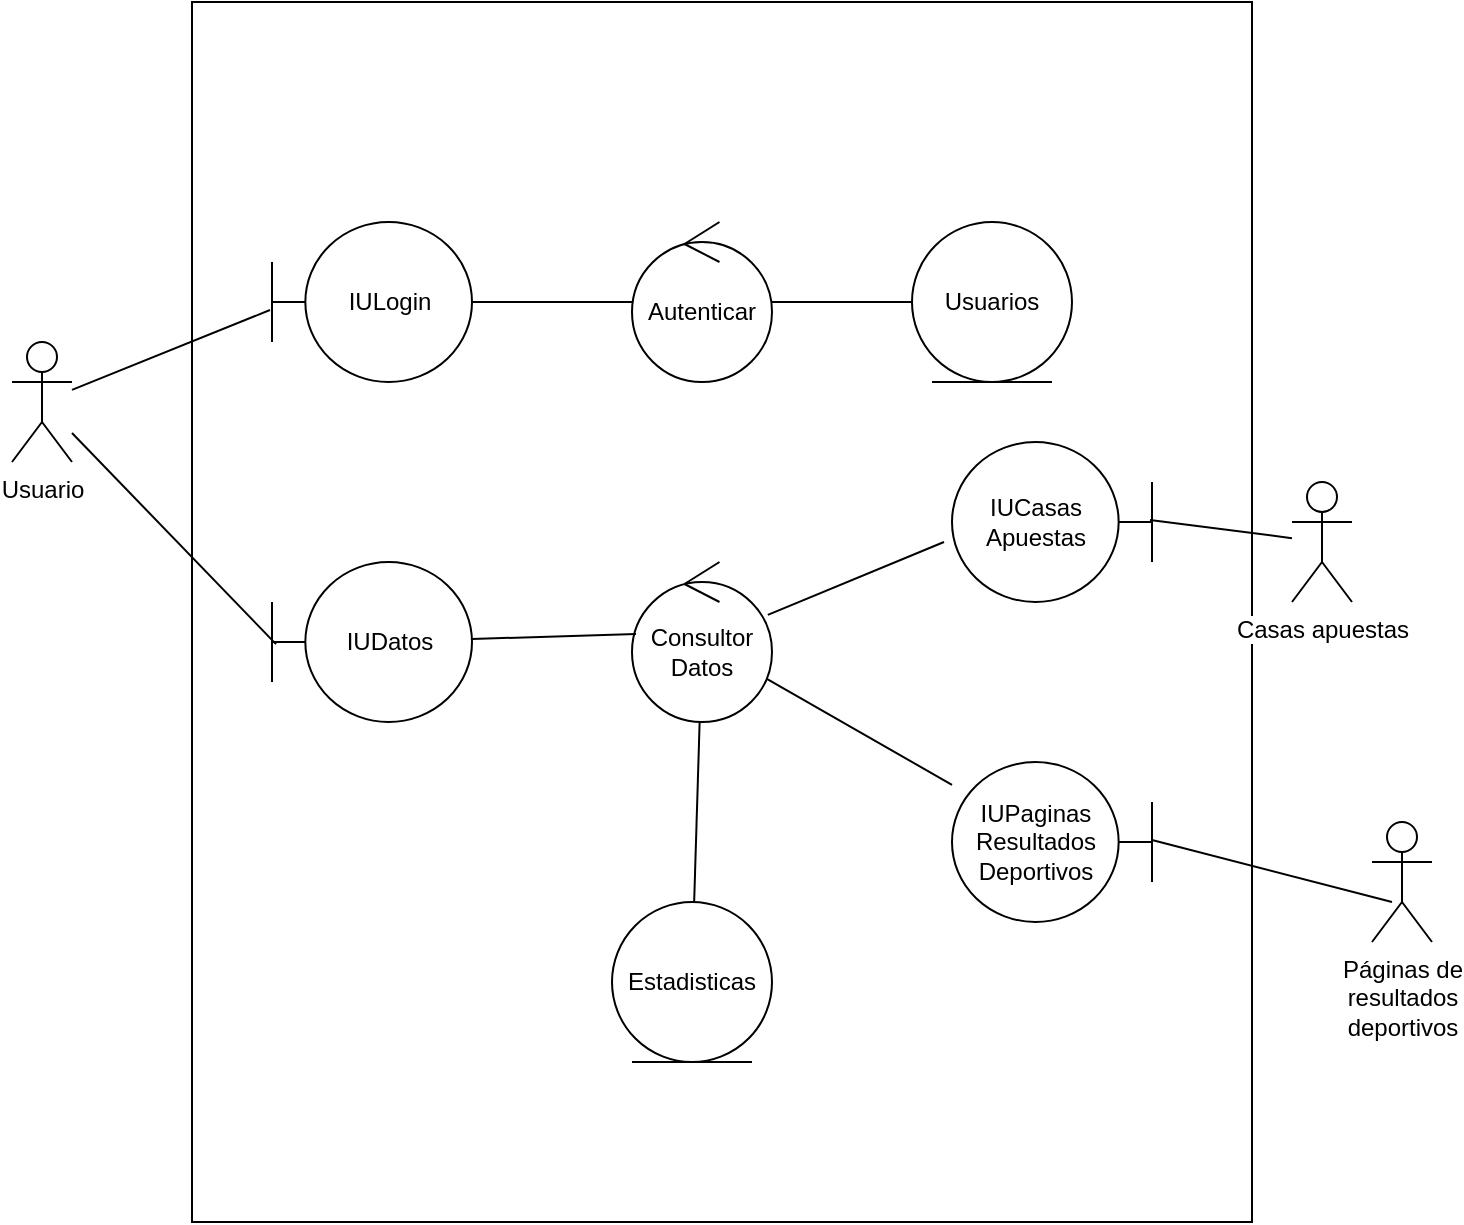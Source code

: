 <mxfile version="12.5.5" type="github">
  <diagram id="sGHDczZBu-DUSyE2jVfI" name="Page-1">
    <mxGraphModel dx="782" dy="738" grid="1" gridSize="10" guides="1" tooltips="1" connect="1" arrows="1" fold="1" page="1" pageScale="1" pageWidth="850" pageHeight="1100" math="0" shadow="0">
      <root>
        <mxCell id="0"/>
        <mxCell id="1" parent="0"/>
        <mxCell id="Kb2IKhhoHodHiHDPedFr-25" value="" style="rounded=0;whiteSpace=wrap;html=1;fillColor=none;" vertex="1" parent="1">
          <mxGeometry x="120" y="30" width="530" height="610" as="geometry"/>
        </mxCell>
        <mxCell id="Kb2IKhhoHodHiHDPedFr-9" style="rounded=0;orthogonalLoop=1;jettySize=auto;html=1;endArrow=none;endFill=0;" edge="1" parent="1" source="Kb2IKhhoHodHiHDPedFr-1">
          <mxGeometry relative="1" as="geometry">
            <mxPoint x="159" y="184" as="targetPoint"/>
          </mxGeometry>
        </mxCell>
        <mxCell id="Kb2IKhhoHodHiHDPedFr-1" value="Usuario" style="shape=umlActor;verticalLabelPosition=bottom;labelBackgroundColor=#ffffff;verticalAlign=top;html=1;outlineConnect=0;" vertex="1" parent="1">
          <mxGeometry x="30" y="200" width="30" height="60" as="geometry"/>
        </mxCell>
        <mxCell id="Kb2IKhhoHodHiHDPedFr-2" value="Casas apuestas" style="shape=umlActor;verticalLabelPosition=bottom;labelBackgroundColor=#ffffff;verticalAlign=top;html=1;outlineConnect=0;" vertex="1" parent="1">
          <mxGeometry x="670" y="270" width="30" height="60" as="geometry"/>
        </mxCell>
        <mxCell id="Kb2IKhhoHodHiHDPedFr-3" value="&lt;div&gt;Páginas de &lt;br&gt;&lt;/div&gt;&lt;div&gt;resultados &lt;br&gt;&lt;/div&gt;&lt;div&gt;deportivos&lt;/div&gt;" style="shape=umlActor;verticalLabelPosition=bottom;labelBackgroundColor=#ffffff;verticalAlign=top;html=1;outlineConnect=0;" vertex="1" parent="1">
          <mxGeometry x="710" y="440" width="30" height="60" as="geometry"/>
        </mxCell>
        <mxCell id="Kb2IKhhoHodHiHDPedFr-10" style="edgeStyle=none;rounded=0;orthogonalLoop=1;jettySize=auto;html=1;endArrow=none;endFill=0;" edge="1" parent="1" source="Kb2IKhhoHodHiHDPedFr-4" target="Kb2IKhhoHodHiHDPedFr-7">
          <mxGeometry relative="1" as="geometry"/>
        </mxCell>
        <mxCell id="Kb2IKhhoHodHiHDPedFr-4" value="IULogin" style="shape=umlBoundary;whiteSpace=wrap;html=1;" vertex="1" parent="1">
          <mxGeometry x="160" y="140" width="100" height="80" as="geometry"/>
        </mxCell>
        <mxCell id="Kb2IKhhoHodHiHDPedFr-16" style="edgeStyle=none;rounded=0;orthogonalLoop=1;jettySize=auto;html=1;endArrow=none;endFill=0;exitX=0.01;exitY=0.513;exitDx=0;exitDy=0;exitPerimeter=0;" edge="1" parent="1" source="Kb2IKhhoHodHiHDPedFr-5" target="Kb2IKhhoHodHiHDPedFr-2">
          <mxGeometry relative="1" as="geometry"/>
        </mxCell>
        <mxCell id="Kb2IKhhoHodHiHDPedFr-5" value="&lt;div&gt;IUCasas&lt;/div&gt;&lt;div&gt;Apuestas&lt;/div&gt;" style="shape=umlBoundary;whiteSpace=wrap;html=1;direction=west;" vertex="1" parent="1">
          <mxGeometry x="500" y="250" width="100" height="80" as="geometry"/>
        </mxCell>
        <mxCell id="Kb2IKhhoHodHiHDPedFr-18" style="edgeStyle=none;rounded=0;orthogonalLoop=1;jettySize=auto;html=1;entryX=0.333;entryY=0.667;entryDx=0;entryDy=0;entryPerimeter=0;endArrow=none;endFill=0;exitX=0;exitY=0.513;exitDx=0;exitDy=0;exitPerimeter=0;" edge="1" parent="1" source="Kb2IKhhoHodHiHDPedFr-6" target="Kb2IKhhoHodHiHDPedFr-3">
          <mxGeometry relative="1" as="geometry"/>
        </mxCell>
        <mxCell id="Kb2IKhhoHodHiHDPedFr-6" value="&lt;div&gt;IUPaginas&lt;/div&gt;&lt;div&gt;Resultados&lt;/div&gt;&lt;div&gt;Deportivos&lt;br&gt;&lt;/div&gt;" style="shape=umlBoundary;whiteSpace=wrap;html=1;direction=west;" vertex="1" parent="1">
          <mxGeometry x="500" y="410" width="100" height="80" as="geometry"/>
        </mxCell>
        <mxCell id="Kb2IKhhoHodHiHDPedFr-11" style="edgeStyle=none;rounded=0;orthogonalLoop=1;jettySize=auto;html=1;entryX=0;entryY=0.5;entryDx=0;entryDy=0;endArrow=none;endFill=0;" edge="1" parent="1" source="Kb2IKhhoHodHiHDPedFr-7" target="Kb2IKhhoHodHiHDPedFr-8">
          <mxGeometry relative="1" as="geometry"/>
        </mxCell>
        <mxCell id="Kb2IKhhoHodHiHDPedFr-7" value="Autenticar" style="ellipse;shape=umlControl;whiteSpace=wrap;html=1;" vertex="1" parent="1">
          <mxGeometry x="340" y="140" width="70" height="80" as="geometry"/>
        </mxCell>
        <mxCell id="Kb2IKhhoHodHiHDPedFr-8" value="Usuarios" style="ellipse;shape=umlEntity;whiteSpace=wrap;html=1;" vertex="1" parent="1">
          <mxGeometry x="480" y="140" width="80" height="80" as="geometry"/>
        </mxCell>
        <mxCell id="Kb2IKhhoHodHiHDPedFr-14" style="edgeStyle=none;rounded=0;orthogonalLoop=1;jettySize=auto;html=1;entryX=1.04;entryY=0.375;entryDx=0;entryDy=0;entryPerimeter=0;endArrow=none;endFill=0;" edge="1" parent="1" source="Kb2IKhhoHodHiHDPedFr-12" target="Kb2IKhhoHodHiHDPedFr-5">
          <mxGeometry relative="1" as="geometry"/>
        </mxCell>
        <mxCell id="Kb2IKhhoHodHiHDPedFr-15" style="edgeStyle=none;rounded=0;orthogonalLoop=1;jettySize=auto;html=1;endArrow=none;endFill=0;" edge="1" parent="1" source="Kb2IKhhoHodHiHDPedFr-12" target="Kb2IKhhoHodHiHDPedFr-6">
          <mxGeometry relative="1" as="geometry"/>
        </mxCell>
        <mxCell id="Kb2IKhhoHodHiHDPedFr-12" value="Consultor Datos" style="ellipse;shape=umlControl;whiteSpace=wrap;html=1;" vertex="1" parent="1">
          <mxGeometry x="340" y="310" width="70" height="80" as="geometry"/>
        </mxCell>
        <mxCell id="Kb2IKhhoHodHiHDPedFr-19" style="edgeStyle=none;rounded=0;orthogonalLoop=1;jettySize=auto;html=1;entryX=0.029;entryY=0.45;entryDx=0;entryDy=0;entryPerimeter=0;endArrow=none;endFill=0;" edge="1" parent="1" source="Kb2IKhhoHodHiHDPedFr-13" target="Kb2IKhhoHodHiHDPedFr-12">
          <mxGeometry relative="1" as="geometry"/>
        </mxCell>
        <mxCell id="Kb2IKhhoHodHiHDPedFr-20" style="edgeStyle=none;rounded=0;orthogonalLoop=1;jettySize=auto;html=1;endArrow=none;endFill=0;exitX=0.02;exitY=0.513;exitDx=0;exitDy=0;exitPerimeter=0;" edge="1" parent="1" source="Kb2IKhhoHodHiHDPedFr-13" target="Kb2IKhhoHodHiHDPedFr-1">
          <mxGeometry relative="1" as="geometry">
            <mxPoint x="110" y="160" as="targetPoint"/>
          </mxGeometry>
        </mxCell>
        <mxCell id="Kb2IKhhoHodHiHDPedFr-13" value="IUDatos" style="shape=umlBoundary;whiteSpace=wrap;html=1;" vertex="1" parent="1">
          <mxGeometry x="160" y="310" width="100" height="80" as="geometry"/>
        </mxCell>
        <mxCell id="Kb2IKhhoHodHiHDPedFr-24" style="edgeStyle=none;rounded=0;orthogonalLoop=1;jettySize=auto;html=1;endArrow=none;endFill=0;" edge="1" parent="1" source="Kb2IKhhoHodHiHDPedFr-23" target="Kb2IKhhoHodHiHDPedFr-12">
          <mxGeometry relative="1" as="geometry"/>
        </mxCell>
        <mxCell id="Kb2IKhhoHodHiHDPedFr-23" value="Estadisticas" style="ellipse;shape=umlEntity;whiteSpace=wrap;html=1;" vertex="1" parent="1">
          <mxGeometry x="330" y="480" width="80" height="80" as="geometry"/>
        </mxCell>
      </root>
    </mxGraphModel>
  </diagram>
</mxfile>
